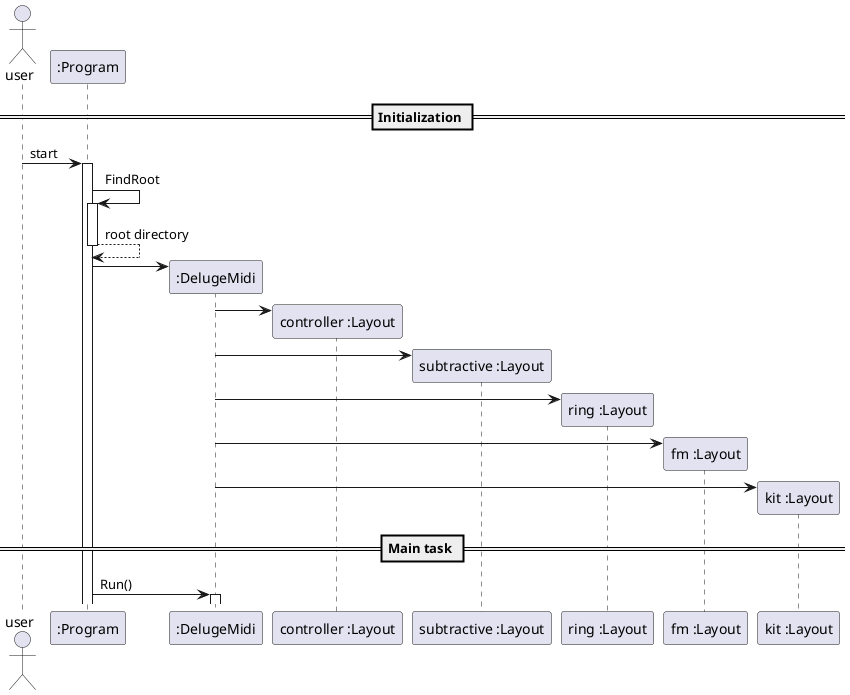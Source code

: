 @startuml
autoactivate on
' skinparam handwritten true
' skinparam backgroundColor #EEEBDC

actor user
participant ":Program" as Program
participant ":DelugeMidi" as DelugeMidi

participant "controller :Layout" as controller
participant "subtractive :Layout" as subtractive
participant "ring :Layout" as ring
participant "fm :Layout" as fm
participant "kit :Layout" as kit


== Initialization ==

user -> Program : start
Program -> Program: FindRoot
return root directory

Program -> DelugeMidi **

DelugeMidi -> controller **
DelugeMidi -> subtractive **
DelugeMidi -> ring **
DelugeMidi -> fm **
DelugeMidi -> kit **

== Main task ==

Program -> DelugeMidi: Run()

@enduml